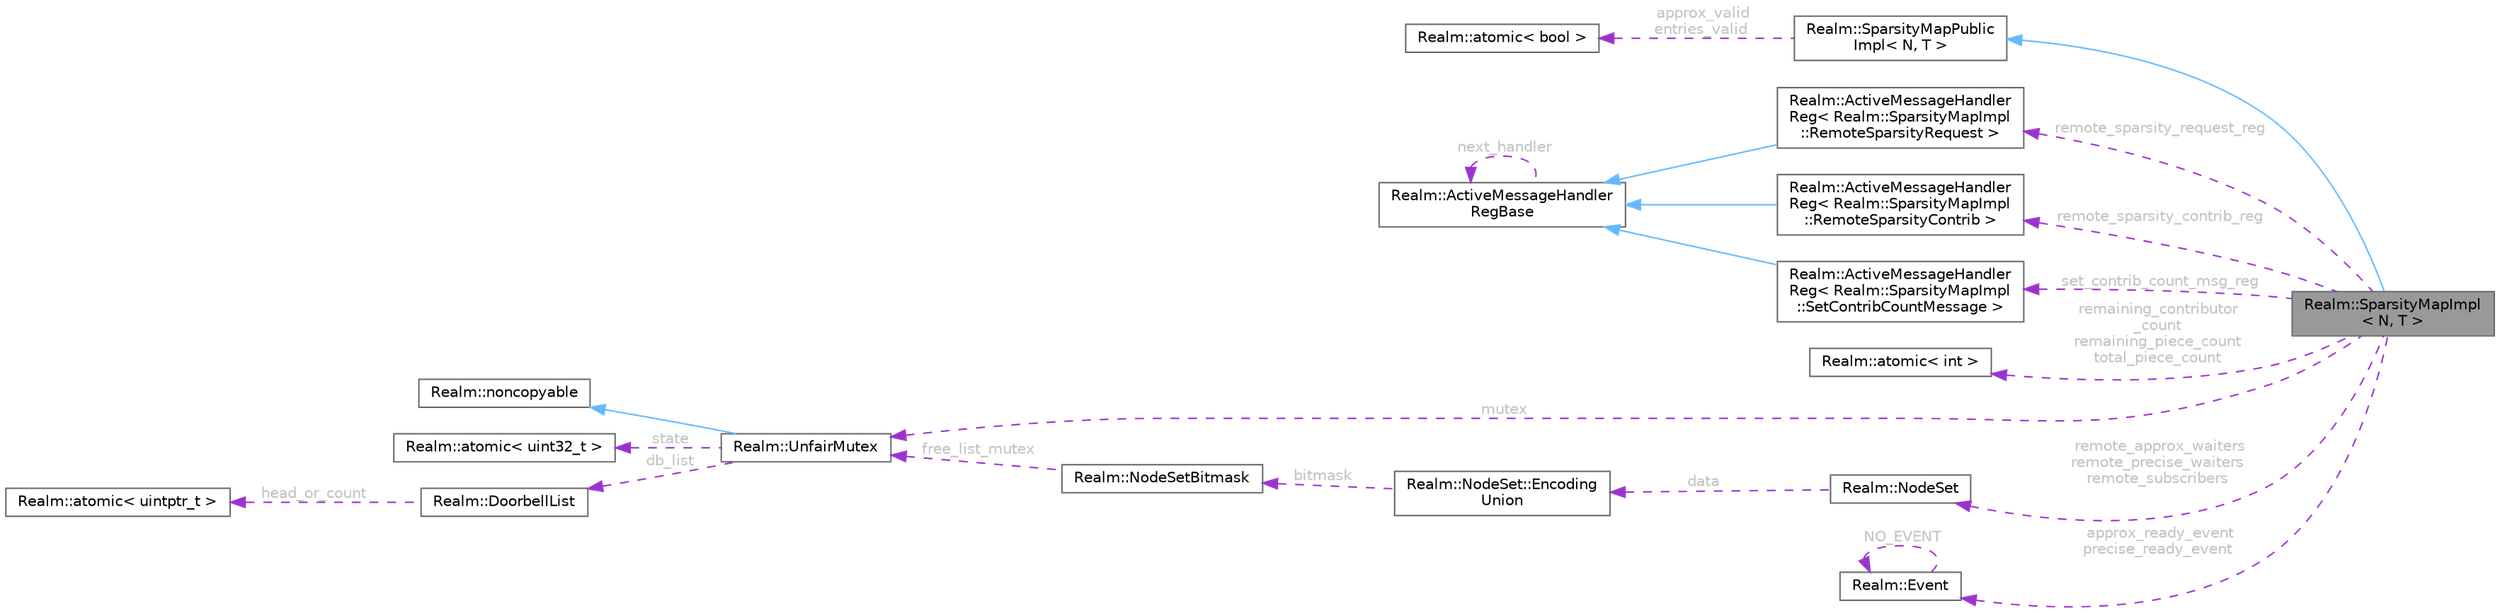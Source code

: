digraph "Realm::SparsityMapImpl&lt; N, T &gt;"
{
 // LATEX_PDF_SIZE
  bgcolor="transparent";
  edge [fontname=Helvetica,fontsize=10,labelfontname=Helvetica,labelfontsize=10];
  node [fontname=Helvetica,fontsize=10,shape=box,height=0.2,width=0.4];
  rankdir="LR";
  Node1 [id="Node000001",label="Realm::SparsityMapImpl\l\< N, T \>",height=0.2,width=0.4,color="gray40", fillcolor="grey60", style="filled", fontcolor="black",tooltip=" "];
  Node2 -> Node1 [id="edge1_Node000001_Node000002",dir="back",color="steelblue1",style="solid",tooltip=" "];
  Node2 [id="Node000002",label="Realm::SparsityMapPublic\lImpl\< N, T \>",height=0.2,width=0.4,color="gray40", fillcolor="white", style="filled",URL="$classRealm_1_1SparsityMapPublicImpl.html",tooltip=" "];
  Node3 -> Node2 [id="edge2_Node000002_Node000003",dir="back",color="darkorchid3",style="dashed",tooltip=" ",label=" approx_valid\nentries_valid",fontcolor="grey" ];
  Node3 [id="Node000003",label="Realm::atomic\< bool \>",height=0.2,width=0.4,color="gray40", fillcolor="white", style="filled",URL="$classRealm_1_1atomic.html",tooltip=" "];
  Node4 -> Node1 [id="edge3_Node000001_Node000004",dir="back",color="darkorchid3",style="dashed",tooltip=" ",label=" remote_sparsity_request_reg",fontcolor="grey" ];
  Node4 [id="Node000004",label="Realm::ActiveMessageHandler\lReg\< Realm::SparsityMapImpl\l::RemoteSparsityRequest \>",height=0.2,width=0.4,color="gray40", fillcolor="white", style="filled",URL="$classRealm_1_1ActiveMessageHandlerReg.html",tooltip=" "];
  Node5 -> Node4 [id="edge4_Node000004_Node000005",dir="back",color="steelblue1",style="solid",tooltip=" "];
  Node5 [id="Node000005",label="Realm::ActiveMessageHandler\lRegBase",height=0.2,width=0.4,color="gray40", fillcolor="white", style="filled",URL="$classRealm_1_1ActiveMessageHandlerRegBase.html",tooltip=" "];
  Node5 -> Node5 [id="edge5_Node000005_Node000005",dir="back",color="darkorchid3",style="dashed",tooltip=" ",label=" next_handler",fontcolor="grey" ];
  Node6 -> Node1 [id="edge6_Node000001_Node000006",dir="back",color="darkorchid3",style="dashed",tooltip=" ",label=" remote_sparsity_contrib_reg",fontcolor="grey" ];
  Node6 [id="Node000006",label="Realm::ActiveMessageHandler\lReg\< Realm::SparsityMapImpl\l::RemoteSparsityContrib \>",height=0.2,width=0.4,color="gray40", fillcolor="white", style="filled",URL="$classRealm_1_1ActiveMessageHandlerReg.html",tooltip=" "];
  Node5 -> Node6 [id="edge7_Node000006_Node000005",dir="back",color="steelblue1",style="solid",tooltip=" "];
  Node7 -> Node1 [id="edge8_Node000001_Node000007",dir="back",color="darkorchid3",style="dashed",tooltip=" ",label=" set_contrib_count_msg_reg",fontcolor="grey" ];
  Node7 [id="Node000007",label="Realm::ActiveMessageHandler\lReg\< Realm::SparsityMapImpl\l::SetContribCountMessage \>",height=0.2,width=0.4,color="gray40", fillcolor="white", style="filled",URL="$classRealm_1_1ActiveMessageHandlerReg.html",tooltip=" "];
  Node5 -> Node7 [id="edge9_Node000007_Node000005",dir="back",color="steelblue1",style="solid",tooltip=" "];
  Node8 -> Node1 [id="edge10_Node000001_Node000008",dir="back",color="darkorchid3",style="dashed",tooltip=" ",label=" remaining_contributor\l_count\nremaining_piece_count\ntotal_piece_count",fontcolor="grey" ];
  Node8 [id="Node000008",label="Realm::atomic\< int \>",height=0.2,width=0.4,color="gray40", fillcolor="white", style="filled",URL="$classRealm_1_1atomic.html",tooltip=" "];
  Node9 -> Node1 [id="edge11_Node000001_Node000009",dir="back",color="darkorchid3",style="dashed",tooltip=" ",label=" mutex",fontcolor="grey" ];
  Node9 [id="Node000009",label="Realm::UnfairMutex",height=0.2,width=0.4,color="gray40", fillcolor="white", style="filled",URL="$classRealm_1_1UnfairMutex.html",tooltip=" "];
  Node10 -> Node9 [id="edge12_Node000009_Node000010",dir="back",color="steelblue1",style="solid",tooltip=" "];
  Node10 [id="Node000010",label="Realm::noncopyable",height=0.2,width=0.4,color="gray40", fillcolor="white", style="filled",URL="$classRealm_1_1noncopyable.html",tooltip=" "];
  Node11 -> Node9 [id="edge13_Node000009_Node000011",dir="back",color="darkorchid3",style="dashed",tooltip=" ",label=" state",fontcolor="grey" ];
  Node11 [id="Node000011",label="Realm::atomic\< uint32_t \>",height=0.2,width=0.4,color="gray40", fillcolor="white", style="filled",URL="$classRealm_1_1atomic.html",tooltip=" "];
  Node12 -> Node9 [id="edge14_Node000009_Node000012",dir="back",color="darkorchid3",style="dashed",tooltip=" ",label=" db_list",fontcolor="grey" ];
  Node12 [id="Node000012",label="Realm::DoorbellList",height=0.2,width=0.4,color="gray40", fillcolor="white", style="filled",URL="$classRealm_1_1DoorbellList.html",tooltip=" "];
  Node13 -> Node12 [id="edge15_Node000012_Node000013",dir="back",color="darkorchid3",style="dashed",tooltip=" ",label=" head_or_count",fontcolor="grey" ];
  Node13 [id="Node000013",label="Realm::atomic\< uintptr_t \>",height=0.2,width=0.4,color="gray40", fillcolor="white", style="filled",URL="$classRealm_1_1atomic.html",tooltip=" "];
  Node14 -> Node1 [id="edge16_Node000001_Node000014",dir="back",color="darkorchid3",style="dashed",tooltip=" ",label=" approx_ready_event\nprecise_ready_event",fontcolor="grey" ];
  Node14 [id="Node000014",label="Realm::Event",height=0.2,width=0.4,color="gray40", fillcolor="white", style="filled",URL="$classRealm_1_1Event.html",tooltip=" "];
  Node14 -> Node14 [id="edge17_Node000014_Node000014",dir="back",color="darkorchid3",style="dashed",tooltip=" ",label=" NO_EVENT",fontcolor="grey" ];
  Node15 -> Node1 [id="edge18_Node000001_Node000015",dir="back",color="darkorchid3",style="dashed",tooltip=" ",label=" remote_approx_waiters\nremote_precise_waiters\nremote_subscribers",fontcolor="grey" ];
  Node15 [id="Node000015",label="Realm::NodeSet",height=0.2,width=0.4,color="gray40", fillcolor="white", style="filled",URL="$classRealm_1_1NodeSet.html",tooltip=" "];
  Node16 -> Node15 [id="edge19_Node000015_Node000016",dir="back",color="darkorchid3",style="dashed",tooltip=" ",label=" data",fontcolor="grey" ];
  Node16 [id="Node000016",label="Realm::NodeSet::Encoding\lUnion",height=0.2,width=0.4,color="gray40", fillcolor="white", style="filled",URL="$unionRealm_1_1NodeSet_1_1EncodingUnion.html",tooltip=" "];
  Node17 -> Node16 [id="edge20_Node000016_Node000017",dir="back",color="darkorchid3",style="dashed",tooltip=" ",label=" bitmask",fontcolor="grey" ];
  Node17 [id="Node000017",label="Realm::NodeSetBitmask",height=0.2,width=0.4,color="gray40", fillcolor="white", style="filled",URL="$classRealm_1_1NodeSetBitmask.html",tooltip=" "];
  Node9 -> Node17 [id="edge21_Node000017_Node000009",dir="back",color="darkorchid3",style="dashed",tooltip=" ",label=" free_list_mutex",fontcolor="grey" ];
}
